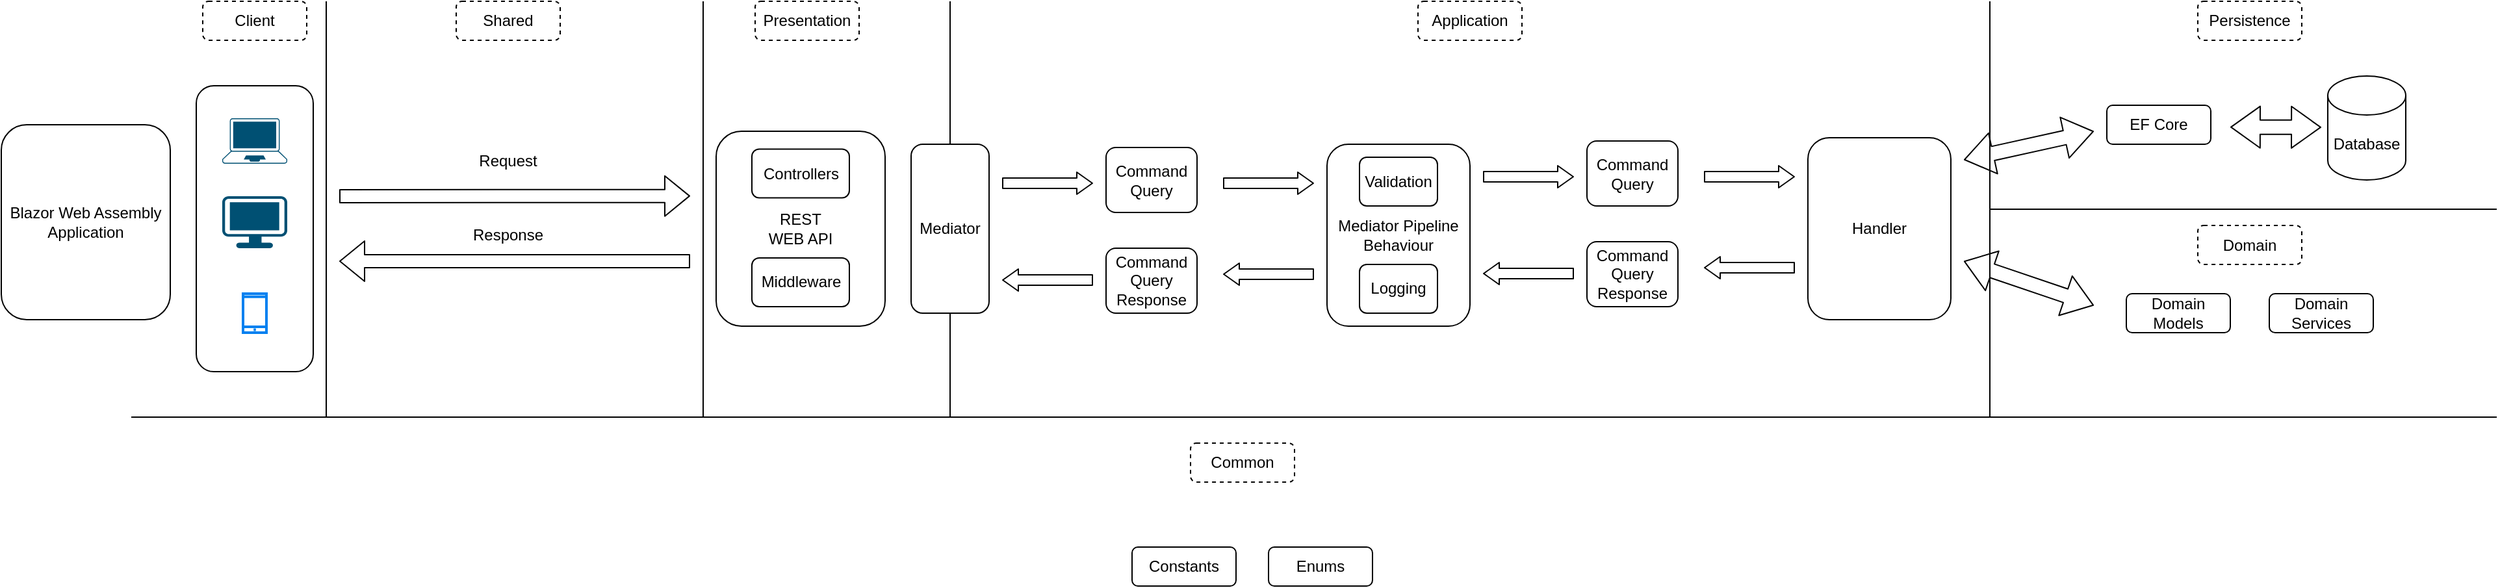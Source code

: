 <mxfile version="14.1.1" type="device"><diagram id="ZpaYJguhu72aNwgWVAWn" name="Page-1"><mxGraphModel dx="1113" dy="155" grid="1" gridSize="10" guides="1" tooltips="1" connect="1" arrows="1" fold="1" page="1" pageScale="1" pageWidth="850" pageHeight="1100" math="0" shadow="0"><root><mxCell id="0"/><mxCell id="1" parent="0"/><mxCell id="Kx0-OK1zSEs6s6_5W6BD-1" value="" style="endArrow=none;html=1;" parent="1" edge="1"><mxGeometry width="50" height="50" relative="1" as="geometry"><mxPoint x="360" y="400" as="sourcePoint"/><mxPoint x="360" y="80" as="targetPoint"/></mxGeometry></mxCell><mxCell id="Kx0-OK1zSEs6s6_5W6BD-2" value="Presentation" style="rounded=1;whiteSpace=wrap;html=1;dashed=1;" parent="1" vertex="1"><mxGeometry x="210" y="80" width="80" height="30" as="geometry"/></mxCell><mxCell id="Kx0-OK1zSEs6s6_5W6BD-4" value="REST&lt;br&gt;WEB API" style="rounded=1;whiteSpace=wrap;html=1;" parent="1" vertex="1"><mxGeometry x="180" y="180" width="130" height="150" as="geometry"/></mxCell><mxCell id="Kx0-OK1zSEs6s6_5W6BD-8" value="" style="shape=flexArrow;endArrow=classic;html=1;width=8;endSize=3.67;endWidth=8;" parent="1" edge="1"><mxGeometry width="50" height="50" relative="1" as="geometry"><mxPoint x="400" y="220" as="sourcePoint"/><mxPoint x="470" y="220" as="targetPoint"/></mxGeometry></mxCell><mxCell id="Kx0-OK1zSEs6s6_5W6BD-9" value="" style="shape=flexArrow;endArrow=classic;html=1;" parent="1" edge="1"><mxGeometry width="50" height="50" relative="1" as="geometry"><mxPoint x="160" y="280" as="sourcePoint"/><mxPoint x="-110" y="280" as="targetPoint"/></mxGeometry></mxCell><mxCell id="Kx0-OK1zSEs6s6_5W6BD-10" value="Request" style="text;html=1;strokeColor=none;fillColor=none;align=center;verticalAlign=middle;whiteSpace=wrap;rounded=0;" parent="1" vertex="1"><mxGeometry y="192.5" width="40" height="20" as="geometry"/></mxCell><mxCell id="Kx0-OK1zSEs6s6_5W6BD-13" value="Response" style="text;html=1;strokeColor=none;fillColor=none;align=center;verticalAlign=middle;whiteSpace=wrap;rounded=0;" parent="1" vertex="1"><mxGeometry y="250" width="40" height="20" as="geometry"/></mxCell><mxCell id="Kx0-OK1zSEs6s6_5W6BD-15" value="" style="points=[[0.13,0.02,0],[0.5,0,0],[0.87,0.02,0],[0.885,0.4,0],[0.985,0.985,0],[0.5,1,0],[0.015,0.985,0],[0.115,0.4,0]];verticalLabelPosition=bottom;html=1;verticalAlign=top;aspect=fixed;align=center;pointerEvents=1;shape=mxgraph.cisco19.laptop;fillColor=#005073;strokeColor=none;" parent="1" vertex="1"><mxGeometry x="-200" y="170" width="50" height="35" as="geometry"/></mxCell><mxCell id="Kx0-OK1zSEs6s6_5W6BD-16" value="" style="points=[[0.03,0.03,0],[0.5,0,0],[0.97,0.03,0],[1,0.4,0],[0.97,0.745,0],[0.5,1,0],[0.03,0.745,0],[0,0.4,0]];verticalLabelPosition=bottom;html=1;verticalAlign=top;aspect=fixed;align=center;pointerEvents=1;shape=mxgraph.cisco19.workstation;fillColor=#005073;strokeColor=none;" parent="1" vertex="1"><mxGeometry x="-200" y="230" width="50" height="40" as="geometry"/></mxCell><mxCell id="Kx0-OK1zSEs6s6_5W6BD-17" value="" style="html=1;verticalLabelPosition=bottom;align=center;labelBackgroundColor=#ffffff;verticalAlign=top;strokeWidth=2;strokeColor=#0080F0;shadow=0;dashed=0;shape=mxgraph.ios7.icons.smartphone;" parent="1" vertex="1"><mxGeometry x="-184" y="305" width="18" height="30" as="geometry"/></mxCell><mxCell id="Kx0-OK1zSEs6s6_5W6BD-18" value="" style="rounded=1;whiteSpace=wrap;html=1;fillColor=none;" parent="1" vertex="1"><mxGeometry x="-220" y="145" width="90" height="220" as="geometry"/></mxCell><mxCell id="Kx0-OK1zSEs6s6_5W6BD-21" value="" style="endArrow=none;html=1;" parent="1" edge="1"><mxGeometry width="50" height="50" relative="1" as="geometry"><mxPoint x="1160" y="400" as="sourcePoint"/><mxPoint x="1160" y="80" as="targetPoint"/></mxGeometry></mxCell><mxCell id="Kx0-OK1zSEs6s6_5W6BD-22" value="Application" style="rounded=1;whiteSpace=wrap;html=1;dashed=1;" parent="1" vertex="1"><mxGeometry x="720" y="80" width="80" height="30" as="geometry"/></mxCell><mxCell id="Kx0-OK1zSEs6s6_5W6BD-25" value="Command&lt;br&gt;Query" style="rounded=1;whiteSpace=wrap;html=1;" parent="1" vertex="1"><mxGeometry x="480" y="192.5" width="70" height="50" as="geometry"/></mxCell><mxCell id="Kx0-OK1zSEs6s6_5W6BD-26" value="Mediator" style="rounded=1;whiteSpace=wrap;html=1;" parent="1" vertex="1"><mxGeometry x="330" y="190" width="60" height="130" as="geometry"/></mxCell><mxCell id="Kx0-OK1zSEs6s6_5W6BD-28" value="Mediator Pipeline&lt;br&gt;Behaviour" style="rounded=1;whiteSpace=wrap;html=1;" parent="1" vertex="1"><mxGeometry x="650" y="190" width="110" height="140" as="geometry"/></mxCell><mxCell id="Kx0-OK1zSEs6s6_5W6BD-30" value="" style="shape=flexArrow;endArrow=classic;html=1;" parent="1" edge="1"><mxGeometry width="50" height="50" relative="1" as="geometry"><mxPoint x="-110" y="230" as="sourcePoint"/><mxPoint x="160" y="229.82" as="targetPoint"/></mxGeometry></mxCell><mxCell id="Kx0-OK1zSEs6s6_5W6BD-31" value="" style="shape=flexArrow;endArrow=classic;html=1;width=8;endSize=3.67;endWidth=8;" parent="1" edge="1"><mxGeometry width="50" height="50" relative="1" as="geometry"><mxPoint x="570" y="220" as="sourcePoint"/><mxPoint x="640" y="220" as="targetPoint"/></mxGeometry></mxCell><mxCell id="Kx0-OK1zSEs6s6_5W6BD-32" value="" style="shape=flexArrow;endArrow=classic;html=1;width=8;endSize=3.67;endWidth=8;" parent="1" edge="1"><mxGeometry width="50" height="50" relative="1" as="geometry"><mxPoint x="640" y="290" as="sourcePoint"/><mxPoint x="570" y="290" as="targetPoint"/></mxGeometry></mxCell><mxCell id="Kx0-OK1zSEs6s6_5W6BD-33" value="Command&lt;br&gt;Query&lt;br&gt;Response" style="rounded=1;whiteSpace=wrap;html=1;" parent="1" vertex="1"><mxGeometry x="480" y="270" width="70" height="50" as="geometry"/></mxCell><mxCell id="Kx0-OK1zSEs6s6_5W6BD-34" value="" style="shape=flexArrow;endArrow=classic;html=1;width=8;endSize=3.67;endWidth=8;" parent="1" edge="1"><mxGeometry width="50" height="50" relative="1" as="geometry"><mxPoint x="470" y="294.5" as="sourcePoint"/><mxPoint x="400" y="294.5" as="targetPoint"/></mxGeometry></mxCell><mxCell id="Kx0-OK1zSEs6s6_5W6BD-40" value="" style="shape=flexArrow;endArrow=classic;html=1;width=8;endSize=3.67;endWidth=8;" parent="1" edge="1"><mxGeometry width="50" height="50" relative="1" as="geometry"><mxPoint x="770" y="215" as="sourcePoint"/><mxPoint x="840" y="215" as="targetPoint"/></mxGeometry></mxCell><mxCell id="Kx0-OK1zSEs6s6_5W6BD-41" value="Command&lt;br&gt;Query" style="rounded=1;whiteSpace=wrap;html=1;" parent="1" vertex="1"><mxGeometry x="850" y="187.5" width="70" height="50" as="geometry"/></mxCell><mxCell id="Kx0-OK1zSEs6s6_5W6BD-42" value="Handler" style="rounded=1;whiteSpace=wrap;html=1;" parent="1" vertex="1"><mxGeometry x="1020" y="185" width="110" height="140" as="geometry"/></mxCell><mxCell id="Kx0-OK1zSEs6s6_5W6BD-43" value="" style="shape=flexArrow;endArrow=classic;html=1;width=8;endSize=3.67;endWidth=8;" parent="1" edge="1"><mxGeometry width="50" height="50" relative="1" as="geometry"><mxPoint x="940" y="215" as="sourcePoint"/><mxPoint x="1010" y="215" as="targetPoint"/></mxGeometry></mxCell><mxCell id="Kx0-OK1zSEs6s6_5W6BD-44" value="" style="shape=flexArrow;endArrow=classic;html=1;width=8;endSize=3.67;endWidth=8;" parent="1" edge="1"><mxGeometry width="50" height="50" relative="1" as="geometry"><mxPoint x="1010" y="285" as="sourcePoint"/><mxPoint x="940" y="285" as="targetPoint"/></mxGeometry></mxCell><mxCell id="Kx0-OK1zSEs6s6_5W6BD-45" value="Command&lt;br&gt;Query&lt;br&gt;Response" style="rounded=1;whiteSpace=wrap;html=1;" parent="1" vertex="1"><mxGeometry x="850" y="265" width="70" height="50" as="geometry"/></mxCell><mxCell id="Kx0-OK1zSEs6s6_5W6BD-46" value="" style="shape=flexArrow;endArrow=classic;html=1;width=8;endSize=3.67;endWidth=8;" parent="1" edge="1"><mxGeometry width="50" height="50" relative="1" as="geometry"><mxPoint x="840" y="289.5" as="sourcePoint"/><mxPoint x="770" y="289.5" as="targetPoint"/></mxGeometry></mxCell><mxCell id="Kx0-OK1zSEs6s6_5W6BD-47" value="Logging" style="rounded=1;whiteSpace=wrap;html=1;" parent="1" vertex="1"><mxGeometry x="675" y="282.5" width="60" height="37.5" as="geometry"/></mxCell><mxCell id="Kx0-OK1zSEs6s6_5W6BD-48" value="Validation" style="rounded=1;whiteSpace=wrap;html=1;" parent="1" vertex="1"><mxGeometry x="675" y="200" width="60" height="37.5" as="geometry"/></mxCell><mxCell id="Kx0-OK1zSEs6s6_5W6BD-49" value="" style="endArrow=none;html=1;" parent="1" edge="1"><mxGeometry width="50" height="50" relative="1" as="geometry"><mxPoint x="1160" y="240" as="sourcePoint"/><mxPoint x="1550" y="240" as="targetPoint"/></mxGeometry></mxCell><mxCell id="Kx0-OK1zSEs6s6_5W6BD-50" value="Persistence" style="rounded=1;whiteSpace=wrap;html=1;dashed=1;" parent="1" vertex="1"><mxGeometry x="1320" y="80" width="80" height="30" as="geometry"/></mxCell><mxCell id="Kx0-OK1zSEs6s6_5W6BD-51" value="Database" style="shape=cylinder3;whiteSpace=wrap;html=1;boundedLbl=1;backgroundOutline=1;size=15;fillColor=#ffffff;gradientColor=none;" parent="1" vertex="1"><mxGeometry x="1420" y="137.5" width="60" height="80" as="geometry"/></mxCell><mxCell id="Kx0-OK1zSEs6s6_5W6BD-53" value="EF Core" style="rounded=1;whiteSpace=wrap;html=1;" parent="1" vertex="1"><mxGeometry x="1250" y="160" width="80" height="30" as="geometry"/></mxCell><mxCell id="Kx0-OK1zSEs6s6_5W6BD-56" value="" style="shape=flexArrow;endArrow=classic;startArrow=classic;html=1;width=11.034;startSize=7.152;endSize=7.152;" parent="1" edge="1"><mxGeometry width="50" height="50" relative="1" as="geometry"><mxPoint x="1345" y="176.79" as="sourcePoint"/><mxPoint x="1415" y="176.95" as="targetPoint"/></mxGeometry></mxCell><mxCell id="Kx0-OK1zSEs6s6_5W6BD-58" value="" style="shape=flexArrow;endArrow=classic;startArrow=classic;html=1;width=11.034;startSize=7.152;endSize=7.152;" parent="1" edge="1"><mxGeometry width="50" height="50" relative="1" as="geometry"><mxPoint x="1140" y="202" as="sourcePoint"/><mxPoint x="1240" y="180" as="targetPoint"/></mxGeometry></mxCell><mxCell id="Kx0-OK1zSEs6s6_5W6BD-59" value="" style="shape=flexArrow;endArrow=classic;startArrow=classic;html=1;width=11.034;startSize=7.152;endSize=7.152;" parent="1" edge="1"><mxGeometry width="50" height="50" relative="1" as="geometry"><mxPoint x="1140" y="280" as="sourcePoint"/><mxPoint x="1240" y="314" as="targetPoint"/></mxGeometry></mxCell><mxCell id="Kx0-OK1zSEs6s6_5W6BD-60" value="Domain" style="rounded=1;whiteSpace=wrap;html=1;dashed=1;" parent="1" vertex="1"><mxGeometry x="1320" y="252.5" width="80" height="30" as="geometry"/></mxCell><mxCell id="Kx0-OK1zSEs6s6_5W6BD-61" value="Domain Models" style="rounded=1;whiteSpace=wrap;html=1;" parent="1" vertex="1"><mxGeometry x="1265" y="305" width="80" height="30" as="geometry"/></mxCell><mxCell id="Kx0-OK1zSEs6s6_5W6BD-62" value="Domain Services" style="rounded=1;whiteSpace=wrap;html=1;" parent="1" vertex="1"><mxGeometry x="1375" y="305" width="80" height="30" as="geometry"/></mxCell><mxCell id="Kx0-OK1zSEs6s6_5W6BD-66" value="" style="endArrow=none;html=1;" parent="1" edge="1"><mxGeometry width="50" height="50" relative="1" as="geometry"><mxPoint x="-270" y="400" as="sourcePoint"/><mxPoint x="1550" y="400" as="targetPoint"/></mxGeometry></mxCell><mxCell id="Kx0-OK1zSEs6s6_5W6BD-68" value="Common" style="rounded=1;whiteSpace=wrap;html=1;dashed=1;" parent="1" vertex="1"><mxGeometry x="545" y="420" width="80" height="30" as="geometry"/></mxCell><mxCell id="Kx0-OK1zSEs6s6_5W6BD-69" value="Constants" style="rounded=1;whiteSpace=wrap;html=1;" parent="1" vertex="1"><mxGeometry x="500" y="500" width="80" height="30" as="geometry"/></mxCell><mxCell id="Kx0-OK1zSEs6s6_5W6BD-70" value="Enums" style="rounded=1;whiteSpace=wrap;html=1;" parent="1" vertex="1"><mxGeometry x="605" y="500" width="80" height="30" as="geometry"/></mxCell><mxCell id="Kx0-OK1zSEs6s6_5W6BD-72" value="Middleware" style="rounded=1;whiteSpace=wrap;html=1;" parent="1" vertex="1"><mxGeometry x="207.5" y="277.5" width="75" height="37.5" as="geometry"/></mxCell><mxCell id="Kx0-OK1zSEs6s6_5W6BD-73" value="Controllers" style="rounded=1;whiteSpace=wrap;html=1;" parent="1" vertex="1"><mxGeometry x="207.5" y="193.75" width="75" height="37.5" as="geometry"/></mxCell><mxCell id="IZR9oUKfis4_ZGRq2fiG-1" value="Client" style="rounded=1;whiteSpace=wrap;html=1;dashed=1;" vertex="1" parent="1"><mxGeometry x="-215" y="80" width="80" height="30" as="geometry"/></mxCell><mxCell id="IZR9oUKfis4_ZGRq2fiG-4" value="" style="endArrow=none;html=1;" edge="1" parent="1"><mxGeometry width="50" height="50" relative="1" as="geometry"><mxPoint x="170" y="400" as="sourcePoint"/><mxPoint x="170" y="80" as="targetPoint"/></mxGeometry></mxCell><mxCell id="IZR9oUKfis4_ZGRq2fiG-5" value="" style="endArrow=none;html=1;" edge="1" parent="1"><mxGeometry width="50" height="50" relative="1" as="geometry"><mxPoint x="-120" y="400" as="sourcePoint"/><mxPoint x="-120" y="80" as="targetPoint"/></mxGeometry></mxCell><mxCell id="IZR9oUKfis4_ZGRq2fiG-6" value="Shared" style="rounded=1;whiteSpace=wrap;html=1;dashed=1;" vertex="1" parent="1"><mxGeometry x="-20" y="80" width="80" height="30" as="geometry"/></mxCell><mxCell id="IZR9oUKfis4_ZGRq2fiG-8" value="Blazor Web Assembly Application" style="rounded=1;whiteSpace=wrap;html=1;" vertex="1" parent="1"><mxGeometry x="-370" y="175" width="130" height="150" as="geometry"/></mxCell></root></mxGraphModel></diagram></mxfile>